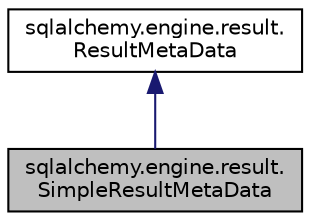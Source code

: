 digraph "sqlalchemy.engine.result.SimpleResultMetaData"
{
 // LATEX_PDF_SIZE
  edge [fontname="Helvetica",fontsize="10",labelfontname="Helvetica",labelfontsize="10"];
  node [fontname="Helvetica",fontsize="10",shape=record];
  Node1 [label="sqlalchemy.engine.result.\lSimpleResultMetaData",height=0.2,width=0.4,color="black", fillcolor="grey75", style="filled", fontcolor="black",tooltip=" "];
  Node2 -> Node1 [dir="back",color="midnightblue",fontsize="10",style="solid",fontname="Helvetica"];
  Node2 [label="sqlalchemy.engine.result.\lResultMetaData",height=0.2,width=0.4,color="black", fillcolor="white", style="filled",URL="$classsqlalchemy_1_1engine_1_1result_1_1ResultMetaData.html",tooltip=" "];
}
